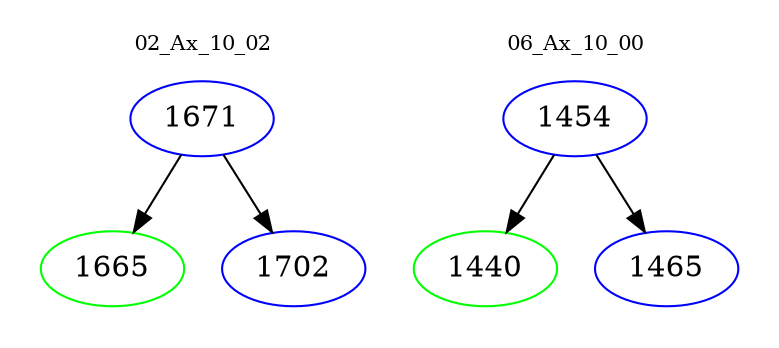 digraph{
subgraph cluster_0 {
color = white
label = "02_Ax_10_02";
fontsize=10;
T0_1671 [label="1671", color="blue"]
T0_1671 -> T0_1665 [color="black"]
T0_1665 [label="1665", color="green"]
T0_1671 -> T0_1702 [color="black"]
T0_1702 [label="1702", color="blue"]
}
subgraph cluster_1 {
color = white
label = "06_Ax_10_00";
fontsize=10;
T1_1454 [label="1454", color="blue"]
T1_1454 -> T1_1440 [color="black"]
T1_1440 [label="1440", color="green"]
T1_1454 -> T1_1465 [color="black"]
T1_1465 [label="1465", color="blue"]
}
}
